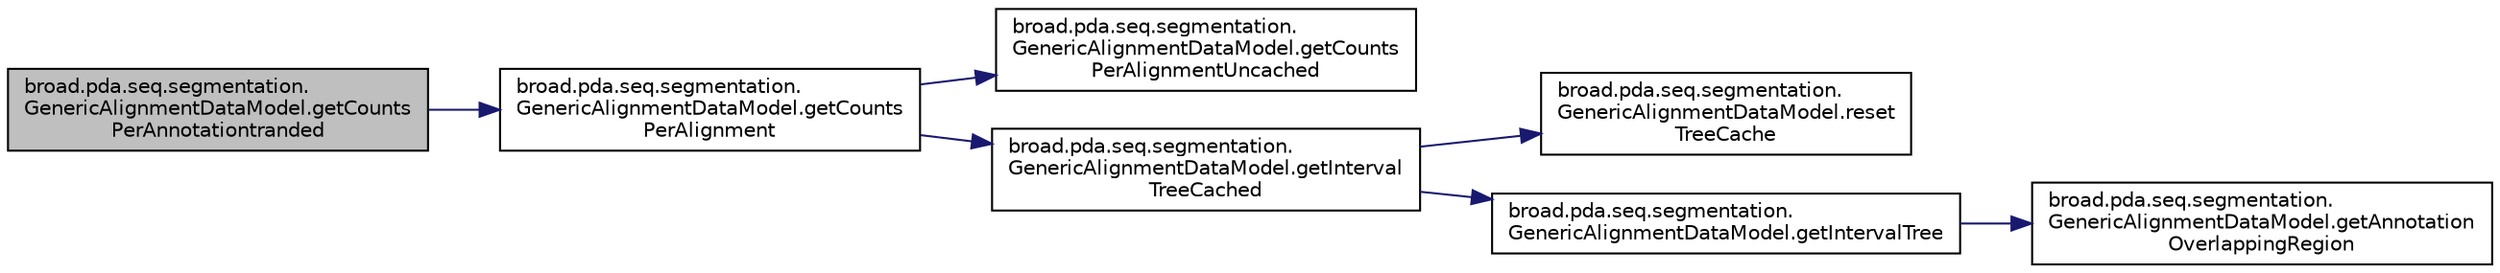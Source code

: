 digraph "broad.pda.seq.segmentation.GenericAlignmentDataModel.getCountsPerAnnotationtranded"
{
  edge [fontname="Helvetica",fontsize="10",labelfontname="Helvetica",labelfontsize="10"];
  node [fontname="Helvetica",fontsize="10",shape=record];
  rankdir="LR";
  Node1 [label="broad.pda.seq.segmentation.\lGenericAlignmentDataModel.getCounts\lPerAnnotationtranded",height=0.2,width=0.4,color="black", fillcolor="grey75", style="filled" fontcolor="black"];
  Node1 -> Node2 [color="midnightblue",fontsize="10",style="solid",fontname="Helvetica"];
  Node2 [label="broad.pda.seq.segmentation.\lGenericAlignmentDataModel.getCounts\lPerAlignment",height=0.2,width=0.4,color="black", fillcolor="white", style="filled",URL="$classbroad_1_1pda_1_1seq_1_1segmentation_1_1_generic_alignment_data_model.html#aa6cb75b59a4ff7425b03ea133699040c"];
  Node2 -> Node3 [color="midnightblue",fontsize="10",style="solid",fontname="Helvetica"];
  Node3 [label="broad.pda.seq.segmentation.\lGenericAlignmentDataModel.getCounts\lPerAlignmentUncached",height=0.2,width=0.4,color="black", fillcolor="white", style="filled",URL="$classbroad_1_1pda_1_1seq_1_1segmentation_1_1_generic_alignment_data_model.html#a73535e3b231500350fcd80a35d53ff6b"];
  Node2 -> Node4 [color="midnightblue",fontsize="10",style="solid",fontname="Helvetica"];
  Node4 [label="broad.pda.seq.segmentation.\lGenericAlignmentDataModel.getInterval\lTreeCached",height=0.2,width=0.4,color="black", fillcolor="white", style="filled",URL="$classbroad_1_1pda_1_1seq_1_1segmentation_1_1_generic_alignment_data_model.html#a5ebeb6683a55b7472d9eca5fbed51375"];
  Node4 -> Node5 [color="midnightblue",fontsize="10",style="solid",fontname="Helvetica"];
  Node5 [label="broad.pda.seq.segmentation.\lGenericAlignmentDataModel.reset\lTreeCache",height=0.2,width=0.4,color="black", fillcolor="white", style="filled",URL="$classbroad_1_1pda_1_1seq_1_1segmentation_1_1_generic_alignment_data_model.html#a1dd1f96e6b2ebf962e29448ada8327c4"];
  Node4 -> Node6 [color="midnightblue",fontsize="10",style="solid",fontname="Helvetica"];
  Node6 [label="broad.pda.seq.segmentation.\lGenericAlignmentDataModel.getIntervalTree",height=0.2,width=0.4,color="black", fillcolor="white", style="filled",URL="$classbroad_1_1pda_1_1seq_1_1segmentation_1_1_generic_alignment_data_model.html#a920d82b5606fe25f56d4075f8119a573"];
  Node6 -> Node7 [color="midnightblue",fontsize="10",style="solid",fontname="Helvetica"];
  Node7 [label="broad.pda.seq.segmentation.\lGenericAlignmentDataModel.getAnnotation\lOverlappingRegion",height=0.2,width=0.4,color="black", fillcolor="white", style="filled",URL="$classbroad_1_1pda_1_1seq_1_1segmentation_1_1_generic_alignment_data_model.html#a70112d8fb66b00e90e3e1c537ff152ce"];
}
